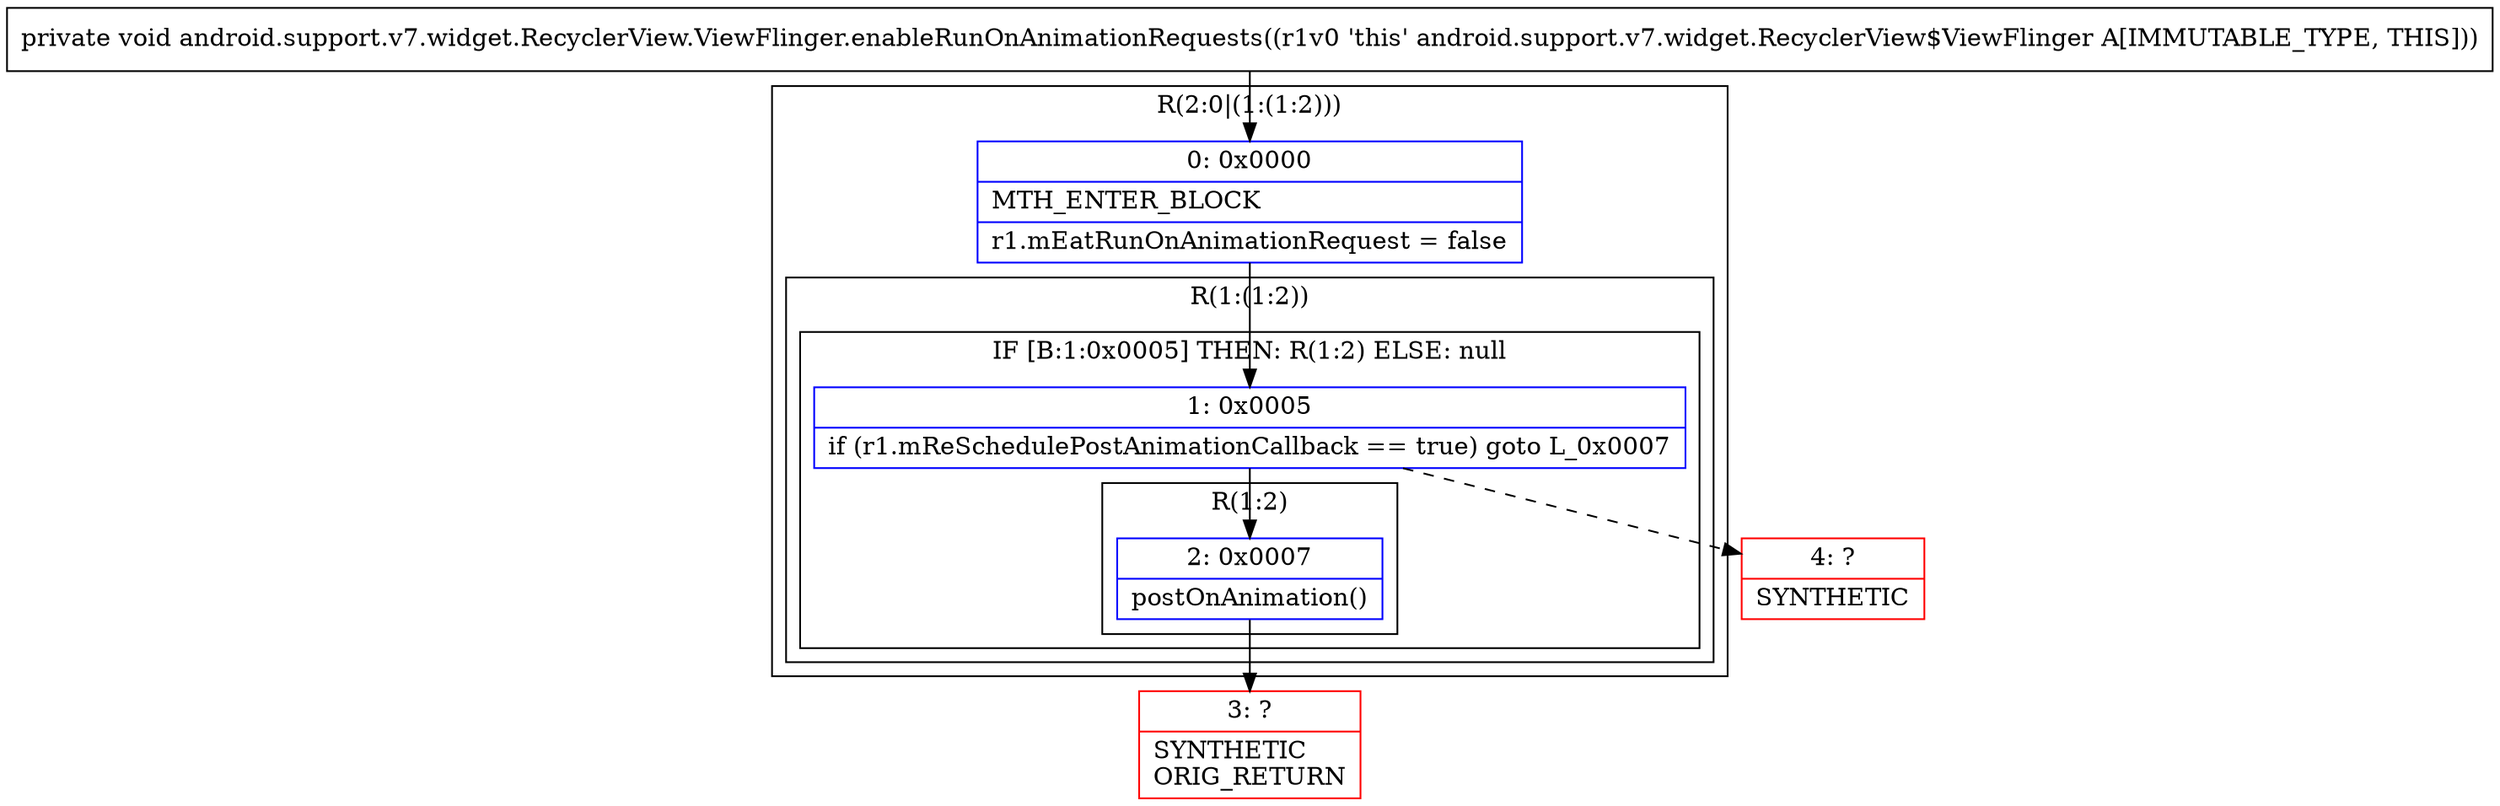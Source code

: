 digraph "CFG forandroid.support.v7.widget.RecyclerView.ViewFlinger.enableRunOnAnimationRequests()V" {
subgraph cluster_Region_824485278 {
label = "R(2:0|(1:(1:2)))";
node [shape=record,color=blue];
Node_0 [shape=record,label="{0\:\ 0x0000|MTH_ENTER_BLOCK\l|r1.mEatRunOnAnimationRequest = false\l}"];
subgraph cluster_Region_534699631 {
label = "R(1:(1:2))";
node [shape=record,color=blue];
subgraph cluster_IfRegion_893768826 {
label = "IF [B:1:0x0005] THEN: R(1:2) ELSE: null";
node [shape=record,color=blue];
Node_1 [shape=record,label="{1\:\ 0x0005|if (r1.mReSchedulePostAnimationCallback == true) goto L_0x0007\l}"];
subgraph cluster_Region_578100773 {
label = "R(1:2)";
node [shape=record,color=blue];
Node_2 [shape=record,label="{2\:\ 0x0007|postOnAnimation()\l}"];
}
}
}
}
Node_3 [shape=record,color=red,label="{3\:\ ?|SYNTHETIC\lORIG_RETURN\l}"];
Node_4 [shape=record,color=red,label="{4\:\ ?|SYNTHETIC\l}"];
MethodNode[shape=record,label="{private void android.support.v7.widget.RecyclerView.ViewFlinger.enableRunOnAnimationRequests((r1v0 'this' android.support.v7.widget.RecyclerView$ViewFlinger A[IMMUTABLE_TYPE, THIS])) }"];
MethodNode -> Node_0;
Node_0 -> Node_1;
Node_1 -> Node_2;
Node_1 -> Node_4[style=dashed];
Node_2 -> Node_3;
}


